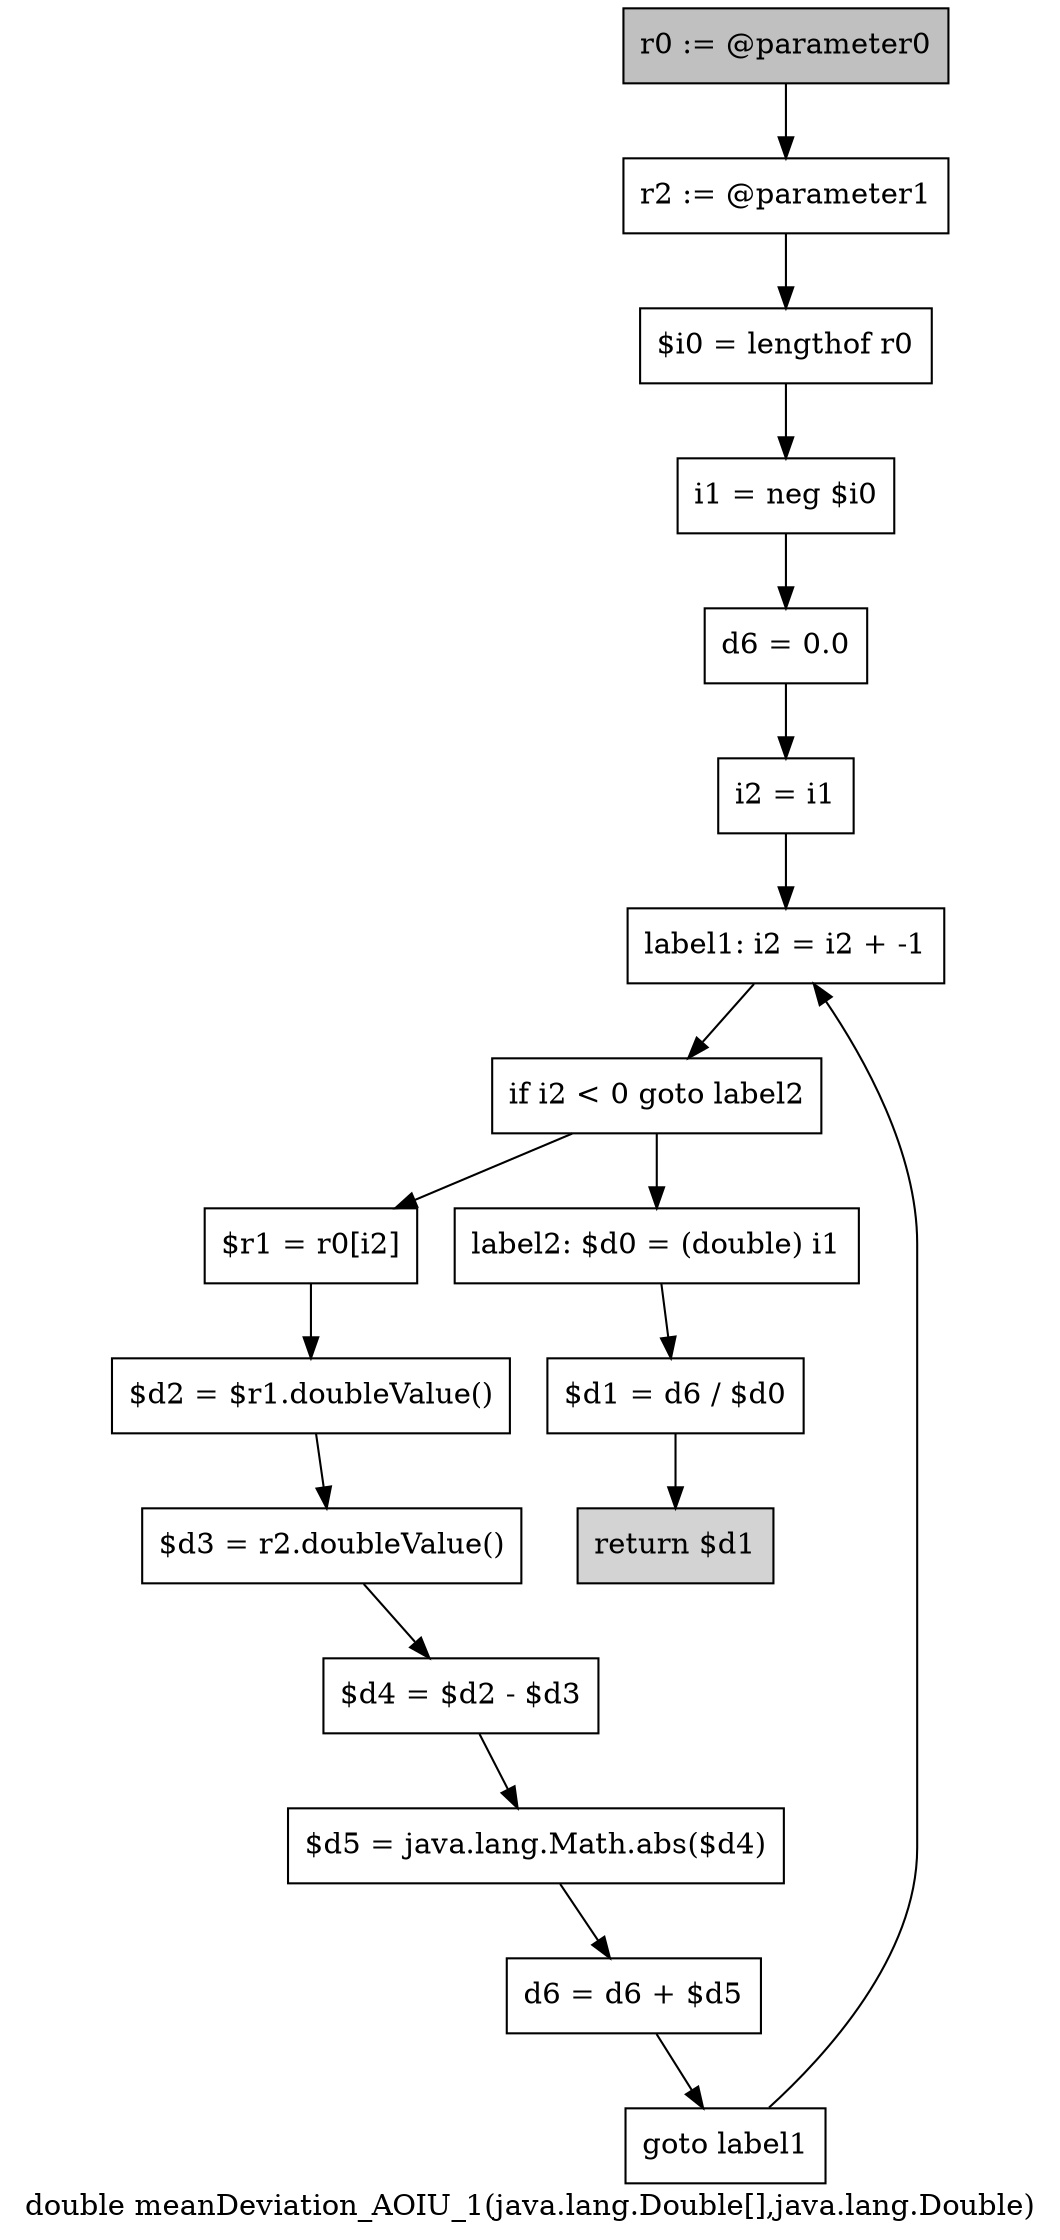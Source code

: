 digraph "double meanDeviation_AOIU_1(java.lang.Double[],java.lang.Double)" {
    label="double meanDeviation_AOIU_1(java.lang.Double[],java.lang.Double)";
    node [shape=box];
    "0" [style=filled,fillcolor=gray,label="r0 := @parameter0",];
    "1" [label="r2 := @parameter1",];
    "0"->"1";
    "2" [label="$i0 = lengthof r0",];
    "1"->"2";
    "3" [label="i1 = neg $i0",];
    "2"->"3";
    "4" [label="d6 = 0.0",];
    "3"->"4";
    "5" [label="i2 = i1",];
    "4"->"5";
    "6" [label="label1: i2 = i2 + -1",];
    "5"->"6";
    "7" [label="if i2 < 0 goto label2",];
    "6"->"7";
    "8" [label="$r1 = r0[i2]",];
    "7"->"8";
    "15" [label="label2: $d0 = (double) i1",];
    "7"->"15";
    "9" [label="$d2 = $r1.doubleValue()",];
    "8"->"9";
    "10" [label="$d3 = r2.doubleValue()",];
    "9"->"10";
    "11" [label="$d4 = $d2 - $d3",];
    "10"->"11";
    "12" [label="$d5 = java.lang.Math.abs($d4)",];
    "11"->"12";
    "13" [label="d6 = d6 + $d5",];
    "12"->"13";
    "14" [label="goto label1",];
    "13"->"14";
    "14"->"6";
    "16" [label="$d1 = d6 / $d0",];
    "15"->"16";
    "17" [style=filled,fillcolor=lightgray,label="return $d1",];
    "16"->"17";
}
